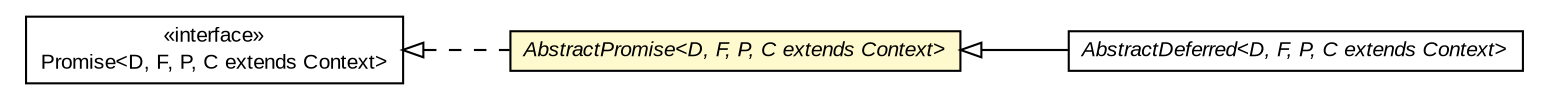 #!/usr/local/bin/dot
#
# Class diagram 
# Generated by UMLGraph version R5_6-24-gf6e263 (http://www.umlgraph.org/)
#

digraph G {
	edge [fontname="arial",fontsize=10,labelfontname="arial",labelfontsize=10];
	node [fontname="arial",fontsize=10,shape=plaintext];
	nodesep=0.25;
	ranksep=0.5;
	rankdir=LR;
	// org.turbogwt.core.future.shared.Promise<D, F, P, C extends org.turbogwt.core.future.shared.Context>
	c272 [label=<<table title="org.turbogwt.core.future.shared.Promise" border="0" cellborder="1" cellspacing="0" cellpadding="2" port="p" href="../Promise.html">
		<tr><td><table border="0" cellspacing="0" cellpadding="1">
<tr><td align="center" balign="center"> &#171;interface&#187; </td></tr>
<tr><td align="center" balign="center"> Promise&lt;D, F, P, C extends Context&gt; </td></tr>
		</table></td></tr>
		</table>>, URL="../Promise.html", fontname="arial", fontcolor="black", fontsize=10.0];
	// org.turbogwt.core.future.shared.impl.AbstractPromise<D, F, P, C extends org.turbogwt.core.future.shared.Context>
	c282 [label=<<table title="org.turbogwt.core.future.shared.impl.AbstractPromise" border="0" cellborder="1" cellspacing="0" cellpadding="2" port="p" bgcolor="lemonChiffon" href="./AbstractPromise.html">
		<tr><td><table border="0" cellspacing="0" cellpadding="1">
<tr><td align="center" balign="center"><font face="arial italic"> AbstractPromise&lt;D, F, P, C extends Context&gt; </font></td></tr>
		</table></td></tr>
		</table>>, URL="./AbstractPromise.html", fontname="arial", fontcolor="black", fontsize=10.0];
	// org.turbogwt.core.future.shared.impl.AbstractDeferred<D, F, P, C extends org.turbogwt.core.future.shared.Context>
	c283 [label=<<table title="org.turbogwt.core.future.shared.impl.AbstractDeferred" border="0" cellborder="1" cellspacing="0" cellpadding="2" port="p" href="./AbstractDeferred.html">
		<tr><td><table border="0" cellspacing="0" cellpadding="1">
<tr><td align="center" balign="center"><font face="arial italic"> AbstractDeferred&lt;D, F, P, C extends Context&gt; </font></td></tr>
		</table></td></tr>
		</table>>, URL="./AbstractDeferred.html", fontname="arial", fontcolor="black", fontsize=10.0];
	//org.turbogwt.core.future.shared.impl.AbstractPromise<D, F, P, C extends org.turbogwt.core.future.shared.Context> implements org.turbogwt.core.future.shared.Promise<D, F, P, C extends org.turbogwt.core.future.shared.Context>
	c272:p -> c282:p [dir=back,arrowtail=empty,style=dashed];
	//org.turbogwt.core.future.shared.impl.AbstractDeferred<D, F, P, C extends org.turbogwt.core.future.shared.Context> extends org.turbogwt.core.future.shared.impl.AbstractPromise<D, F, P, C>
	c282:p -> c283:p [dir=back,arrowtail=empty];
}

